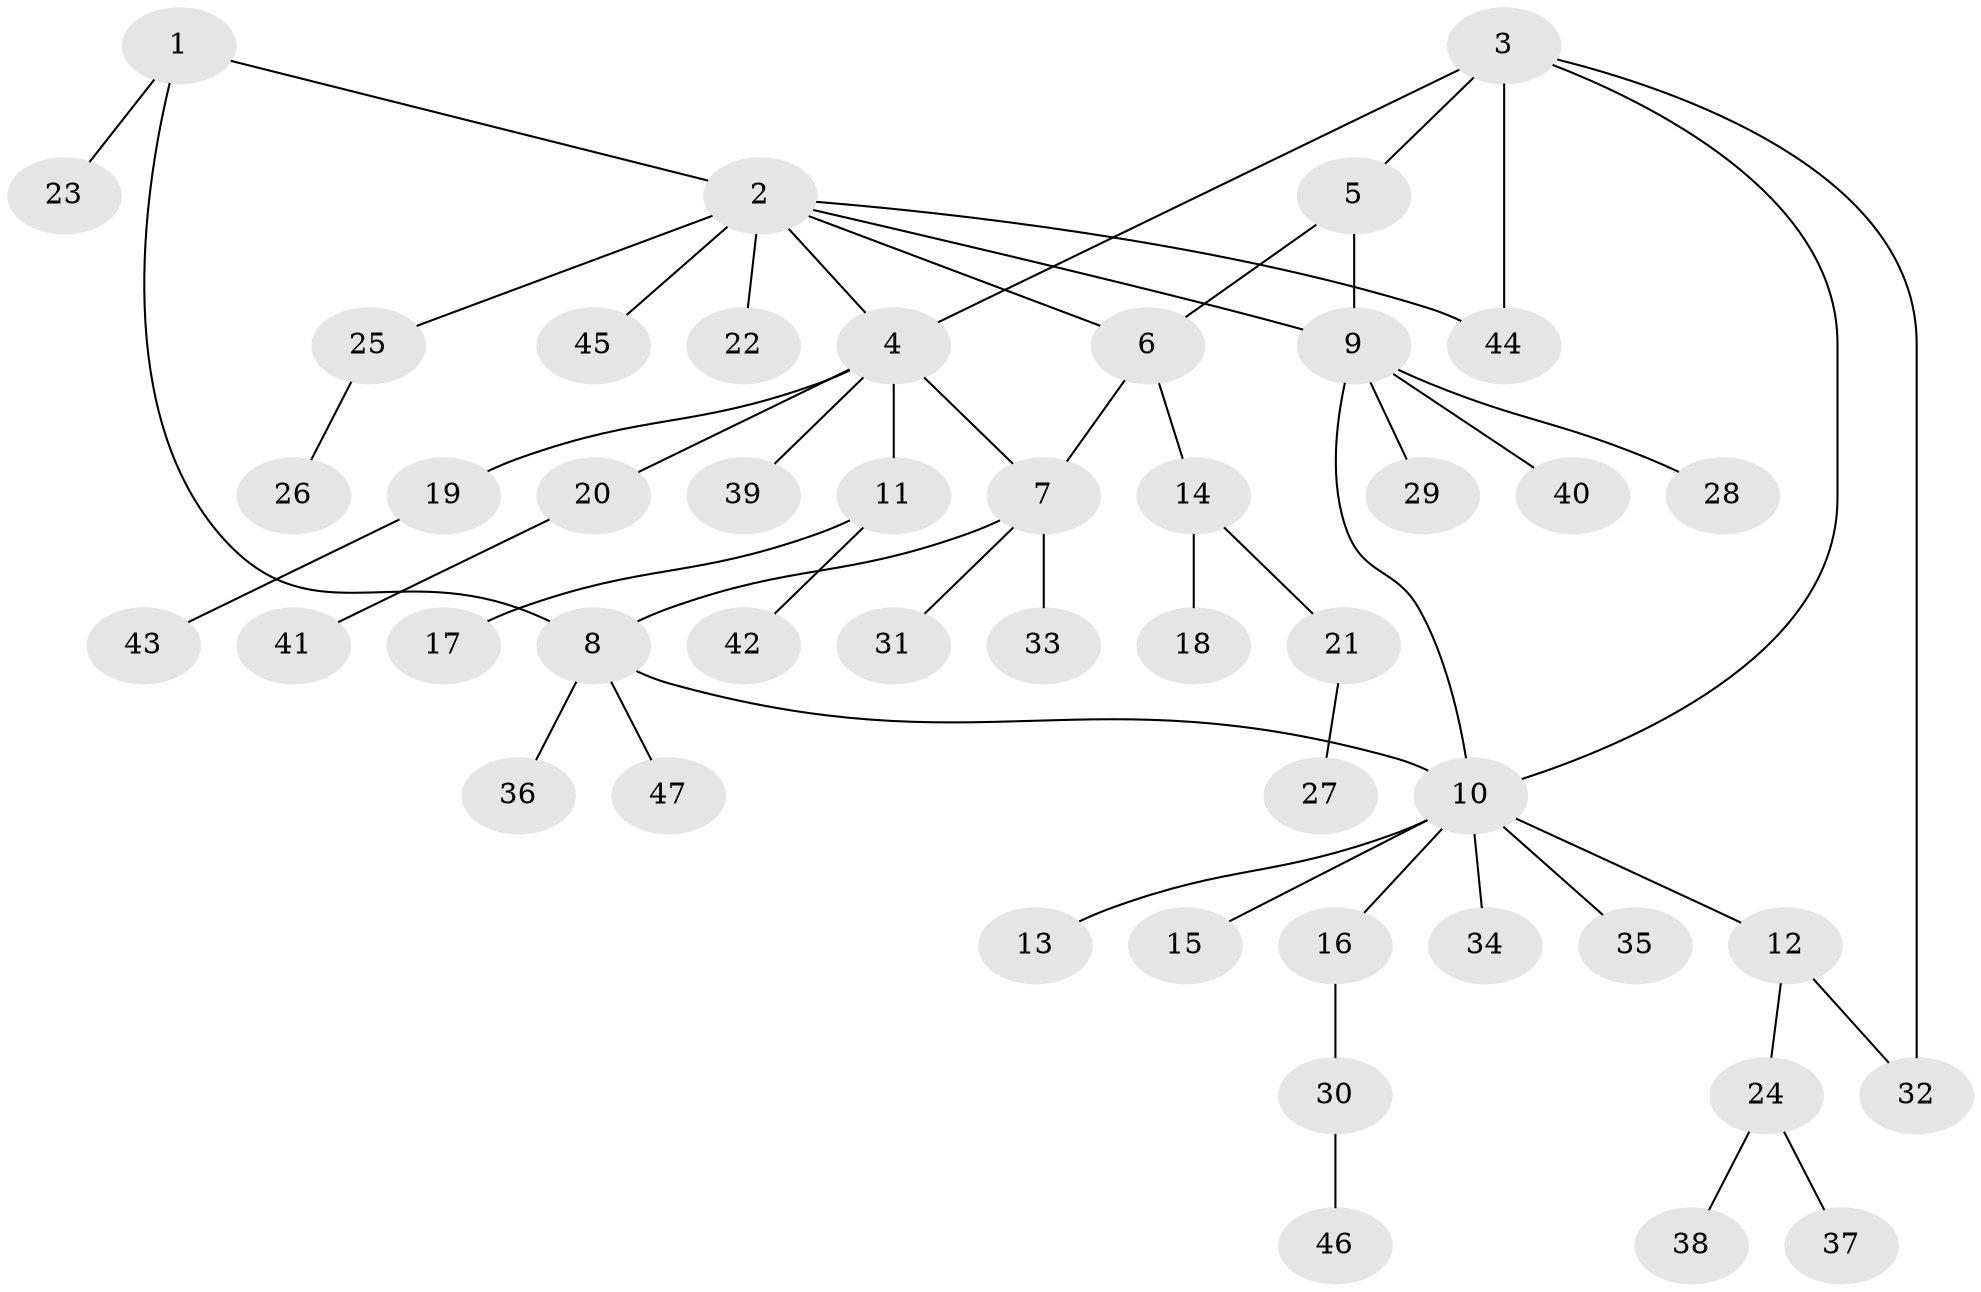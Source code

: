 // coarse degree distribution, {7: 0.07142857142857142, 8: 0.03571428571428571, 3: 0.07142857142857142, 4: 0.07142857142857142, 6: 0.03571428571428571, 1: 0.5, 2: 0.21428571428571427}
// Generated by graph-tools (version 1.1) at 2025/19/03/04/25 18:19:51]
// undirected, 47 vertices, 54 edges
graph export_dot {
graph [start="1"]
  node [color=gray90,style=filled];
  1;
  2;
  3;
  4;
  5;
  6;
  7;
  8;
  9;
  10;
  11;
  12;
  13;
  14;
  15;
  16;
  17;
  18;
  19;
  20;
  21;
  22;
  23;
  24;
  25;
  26;
  27;
  28;
  29;
  30;
  31;
  32;
  33;
  34;
  35;
  36;
  37;
  38;
  39;
  40;
  41;
  42;
  43;
  44;
  45;
  46;
  47;
  1 -- 2;
  1 -- 8;
  1 -- 23;
  2 -- 4;
  2 -- 6;
  2 -- 9;
  2 -- 22;
  2 -- 25;
  2 -- 44;
  2 -- 45;
  3 -- 4;
  3 -- 5;
  3 -- 10;
  3 -- 32;
  3 -- 44;
  4 -- 7;
  4 -- 11;
  4 -- 19;
  4 -- 20;
  4 -- 39;
  5 -- 6;
  5 -- 9;
  6 -- 7;
  6 -- 14;
  7 -- 8;
  7 -- 31;
  7 -- 33;
  8 -- 10;
  8 -- 36;
  8 -- 47;
  9 -- 10;
  9 -- 28;
  9 -- 29;
  9 -- 40;
  10 -- 12;
  10 -- 13;
  10 -- 15;
  10 -- 16;
  10 -- 34;
  10 -- 35;
  11 -- 17;
  11 -- 42;
  12 -- 24;
  12 -- 32;
  14 -- 18;
  14 -- 21;
  16 -- 30;
  19 -- 43;
  20 -- 41;
  21 -- 27;
  24 -- 37;
  24 -- 38;
  25 -- 26;
  30 -- 46;
}
